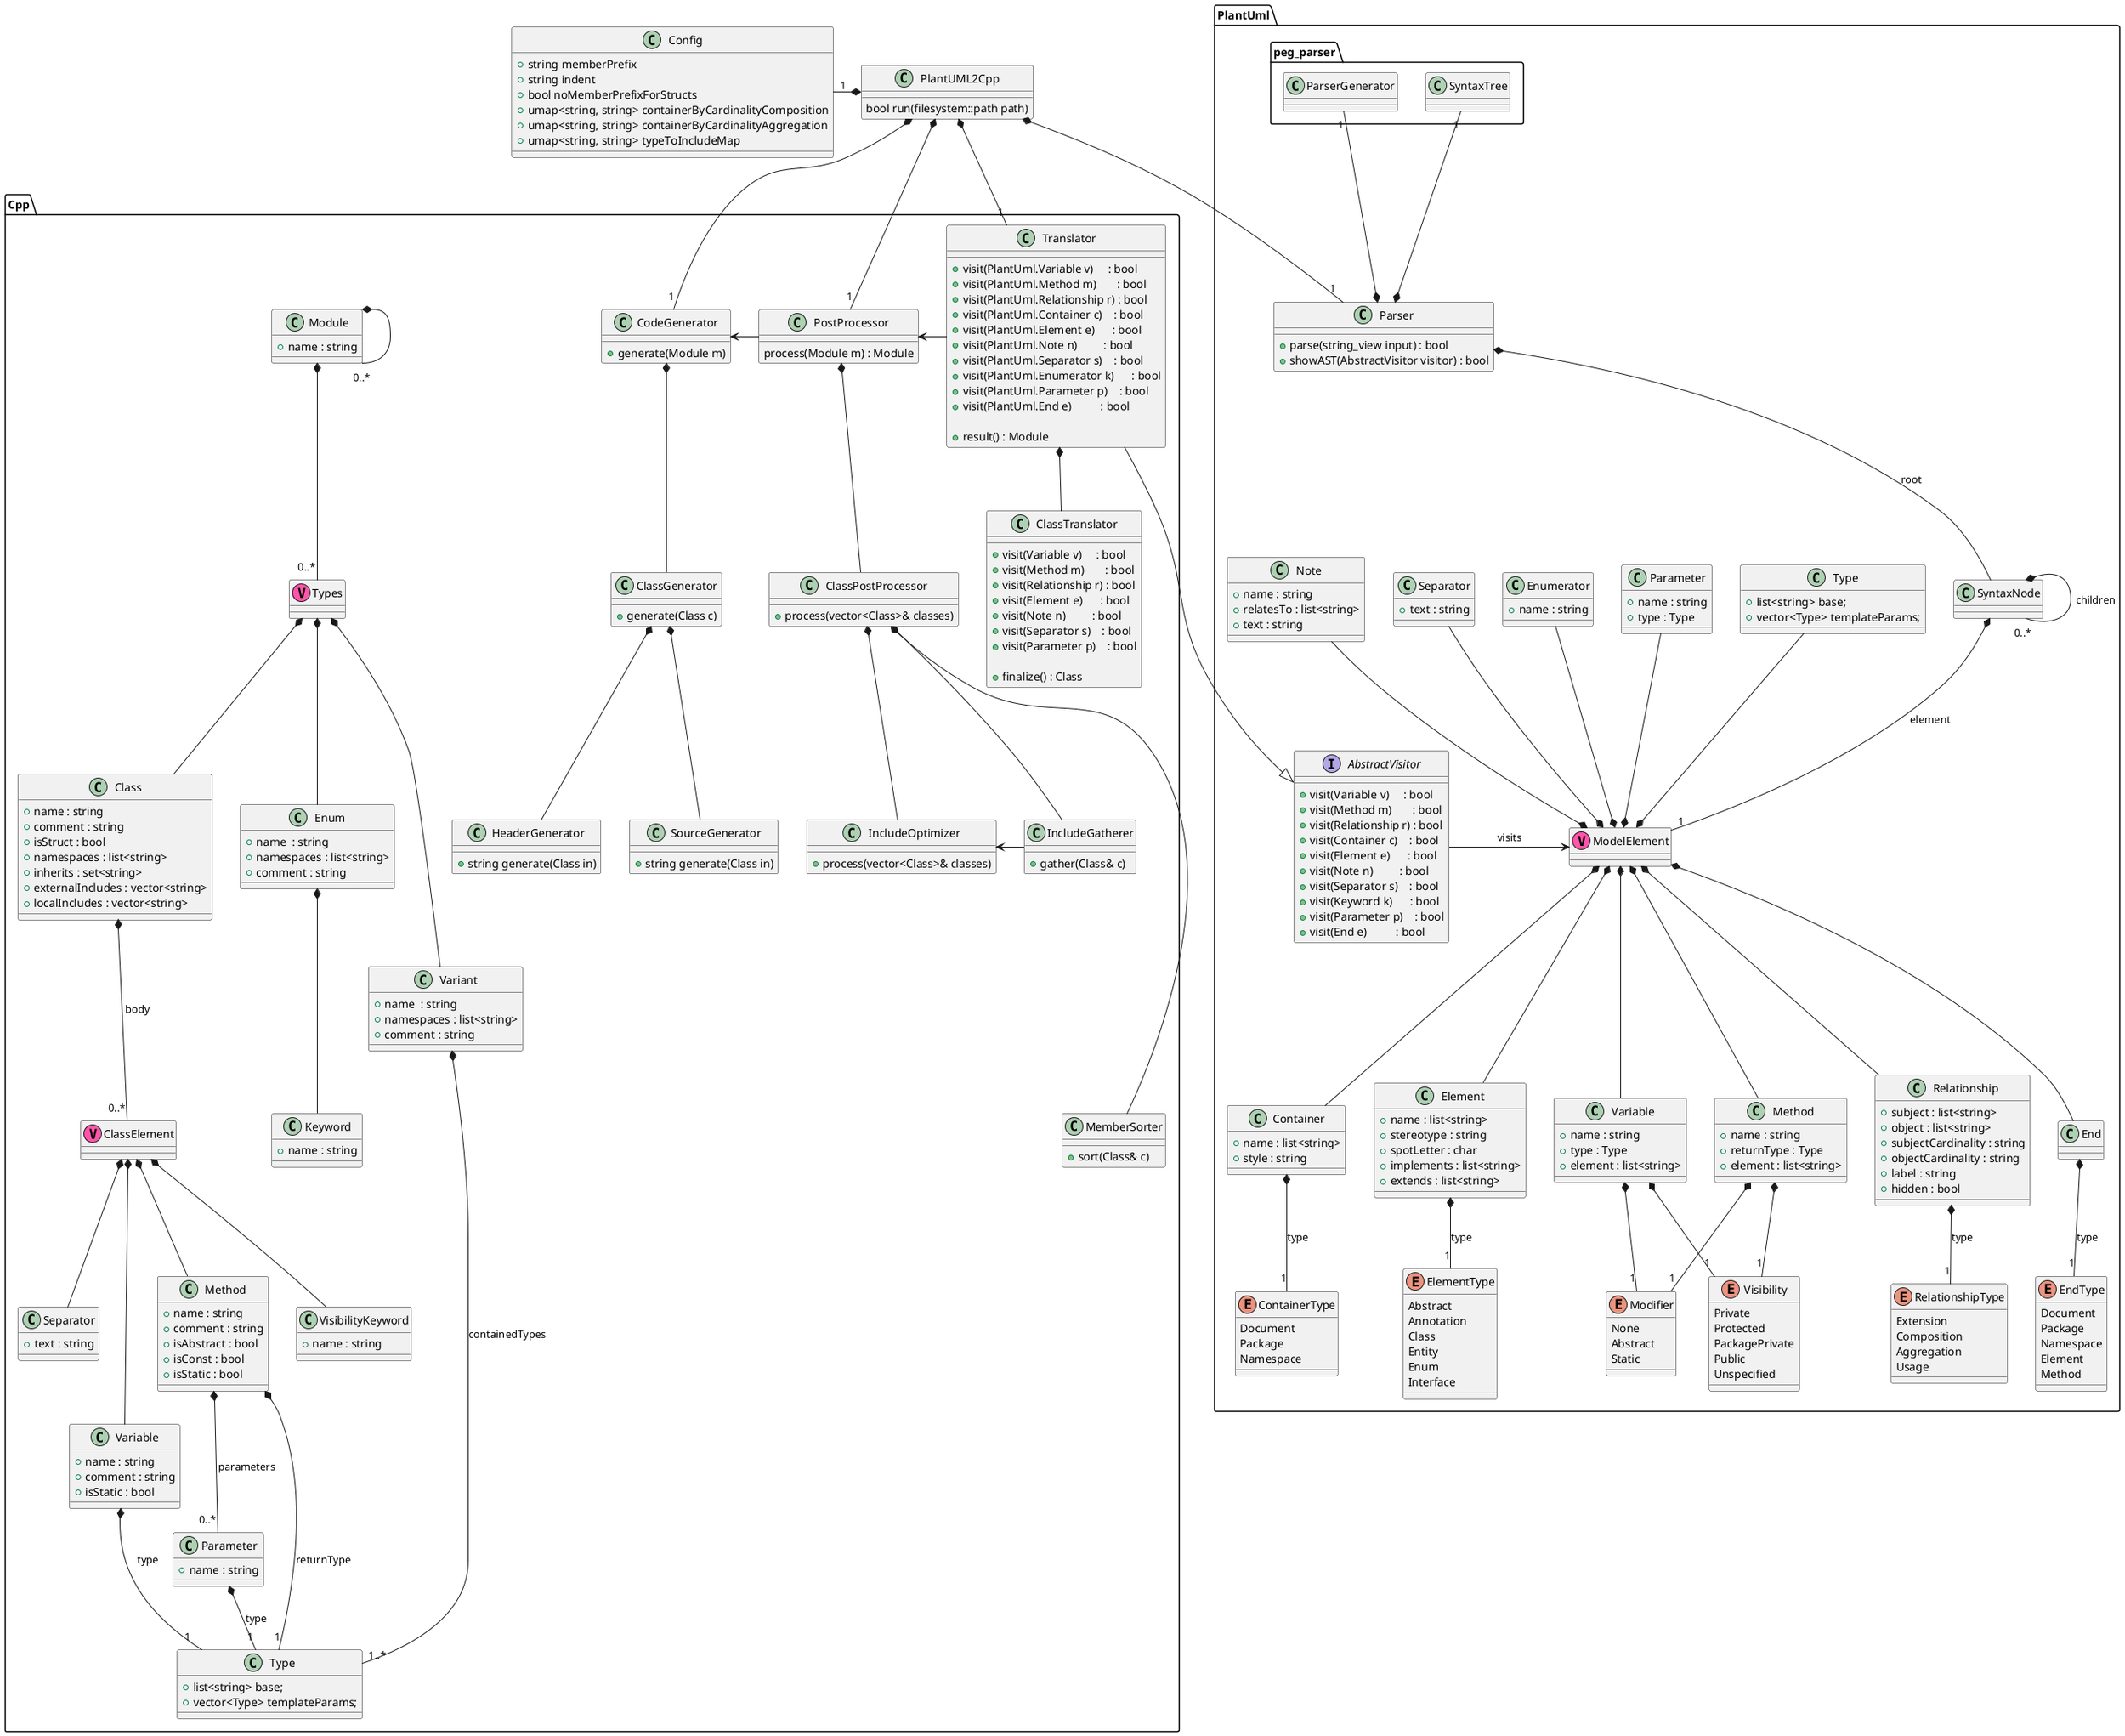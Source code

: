 @startuml PlantUML2Cpp

' set namespaceSeparator ::


class PlantUML2Cpp {
    bool run(filesystem::path path)
}

class Config {
    +string memberPrefix
    +string indent
    +bool noMemberPrefixForStructs
    +umap<string, string> containerByCardinalityComposition
    +umap<string, string> containerByCardinalityAggregation
    +umap<string, string> typeToIncludeMap
}

PlantUML2Cpp *-- "1" PlantUml.Parser
PlantUML2Cpp *-- "1" Cpp.Translator
PlantUML2Cpp *-- "1" Cpp.PostProcessor
PlantUML2Cpp *-- "1" Cpp.CodeGenerator
PlantUML2Cpp *-left- "1" Config

namespace PlantUml {

    interface AbstractVisitor {
        +visit(Variable v)     : bool
        +visit(Method m)       : bool
        +visit(Relationship r) : bool
        +visit(Container c)    : bool
        +visit(Element e)      : bool
        +visit(Note n)         : bool
        +visit(Separator s)    : bool
        +visit(Keyword k)      : bool
        +visit(Parameter p)    : bool
        +visit(End e)          : bool
    }

    class Parser {
        +parse(string_view input) : bool
        +showAST(AbstractVisitor visitor) : bool
    }

    class ModelElement << (V,#FF55AA) >>

    class Container {
        +name : list<string>
        +style : string
    }
    enum ContainerType {
        Document
        Package
        Namespace
    }

    class Element {
        +name : list<string>
        +stereotype : string
        +spotLetter : char
        +implements : list<string>
        +extends : list<string>
    }
    enum ElementType {
        Abstract
        Annotation
        Class
        Entity
        Enum
        Interface
    }

    class Variable {
        +name : string
        +type : Type
        +element : list<string>
    }
    class Method {
        +name : string
        +returnType : Type
        +element : list<string>
    }
    class Parameter {
        +name : string
        +type : Type
    }
    class Separator {
        +text : string
    }
    class Enumerator {
        +name : string
    }
    class Type
    {
        +list<string> base;
        +vector<Type> templateParams;
    }
    class Relationship {
        +subject : list<string> 
        +object : list<string> 
        +subjectCardinality : string 
        +objectCardinality : string 
        +label : string
        +hidden : bool
    }
    enum RelationshipType {
        Extension
        Composition
        Aggregation
        Usage
    }
    class Note {
        +name : string
        +relatesTo : list<string>
        +text : string
    }
    enum Visibility {
        Private
        Protected
        PackagePrivate
        Public
        Unspecified
    }
    enum Modifier {
        None
        Abstract 
        Static
    }
    class End
    enum EndType
    {
        Document
        Package
        Namespace
        Element
        Method
    }

    class SyntaxNode

    Parser *-- SyntaxNode : root

    SyntaxNode *-- "0..*" SyntaxNode : children
    SyntaxNode *-- "1" ModelElement : element

    ModelElement *-up- Note
    ModelElement *-up- Separator
    ModelElement *-up- Enumerator
    ModelElement *-up- Parameter
    ModelElement *-up- Type
    ModelElement *-- Container
    ModelElement *-- Element
    ModelElement *-- Relationship
    ModelElement *-- Variable
    ModelElement *-- Method
    ModelElement *-- End

    Element *-- "1" ElementType : type
    Container *-- "1" ContainerType  : type
    Variable *-- "1" Visibility
    Variable *-- "1" Modifier
    Method *-- "1" Visibility
    Method *-- "1" Modifier
    End *-- "1" EndType : type
    Relationship *-- "1" RelationshipType : type

    AbstractVisitor -left-> ModelElement : visits

    Parser *-up- "1" peg_parser.SyntaxTree
    Parser *-up- "1" peg_parser.ParserGenerator
}

' TODO: go for Translator -> PostProcessor -> CodeGenerator

namespace Cpp {


    ' *************** DATA ***************

    class Class {
        +name : string
        +comment : string
        +isStruct : bool
        +namespaces : list<string>
        +inherits : set<string>
        +externalIncludes : vector<string>
        +localIncludes : vector<string>
    }
    class ClassElement << (V,#FF55AA) >>
    class VisibilityKeyword {
        +name : string
    }
    class Separator {
        +text : string
    }
    class Variable {
        +name : string
        +comment : string
        +isStatic : bool
    }
    class Method {
        +name : string
        +comment : string
        +isAbstract : bool
        +isConst : bool
        +isStatic : bool
    }
    class Parameter {
        +name : string
    }
    class Type
    {
        +list<string> base;
        +vector<Type> templateParams;
    }

    Method *-- "1" Type : returnType
    Parameter *-- "1" Type : type
    Variable *-- "1" Type : type


    Class *-- "0..*" ClassElement : body
    ClassElement *-- Method
    ClassElement *-- Variable
    ClassElement *-- VisibilityKeyword
    ClassElement *-- Separator
    Method *-- "0..*" Parameter : parameters


    class Enum {
        +name  : string
        +namespaces : list<string>
        +comment : string
    }
    class Keyword {
        +name : string
    }

    Enum *-- Keyword


    class Variant {
        +name  : string
        +namespaces : list<string>
        +comment : string
    }

    Variant *-- "1..*" Type : containedTypes


    class Types << (V,#FF55AA) >>
    Types *-- Class
    Types *-- Enum
    Types *-- Variant


    class Module {
        +name : string
    }
    Module *-- "0..*" Module
    Module *-- "0..*" Types


    ' *************** ALGORITHMS ***************
    class ClassTranslator {
        +visit(Variable v)     : bool
        +visit(Method m)       : bool
        +visit(Relationship r) : bool
        +visit(Element e)      : bool
        +visit(Note n)         : bool
        +visit(Separator s)    : bool
        +visit(Parameter p)    : bool

        +finalize() : Class
    }

    class ClassPostProcessor {
        +process(vector<Class>& classes)
    }

    class IncludeGatherer {
        +gather(Class& c)
    }
    class IncludeOptimizer {
        +process(vector<Class>& classes)
    }
    class MemberSorter {
        +sort(Class& c)
    }

    ClassPostProcessor *-- IncludeGatherer
    ClassPostProcessor *-- IncludeOptimizer
    ClassPostProcessor *--- MemberSorter
    IncludeOptimizer <- IncludeGatherer

    class ClassGenerator {
        +generate(Class c)
    }

    class HeaderGenerator {
        +string generate(Class in)
    }

    class SourceGenerator {
        +string generate(Class in)
    }

    ClassGenerator *-- HeaderGenerator
    ClassGenerator *-- SourceGenerator



    class Translator {
        +visit(PlantUml.Variable v)     : bool
        +visit(PlantUml.Method m)       : bool
        +visit(PlantUml.Relationship r) : bool
        +visit(PlantUml.Container c)    : bool
        +visit(PlantUml.Element e)      : bool
        +visit(PlantUml.Note n)         : bool
        +visit(PlantUml.Separator s)    : bool
        +visit(PlantUml.Enumerator k)      : bool
        +visit(PlantUml.Parameter p)    : bool
        +visit(PlantUml.End e)          : bool

        +result() : Module
    }
    Translator --|> PlantUml.AbstractVisitor
    Translator *-- ClassTranslator

    class PostProcessor {
        process(Module m) : Module
    }
    PostProcessor *-- ClassPostProcessor

    class CodeGenerator {
        +generate(Module m)
    }
    CodeGenerator *-- ClassGenerator


    PostProcessor <- Translator
    CodeGenerator <- PostProcessor
}

@enduml